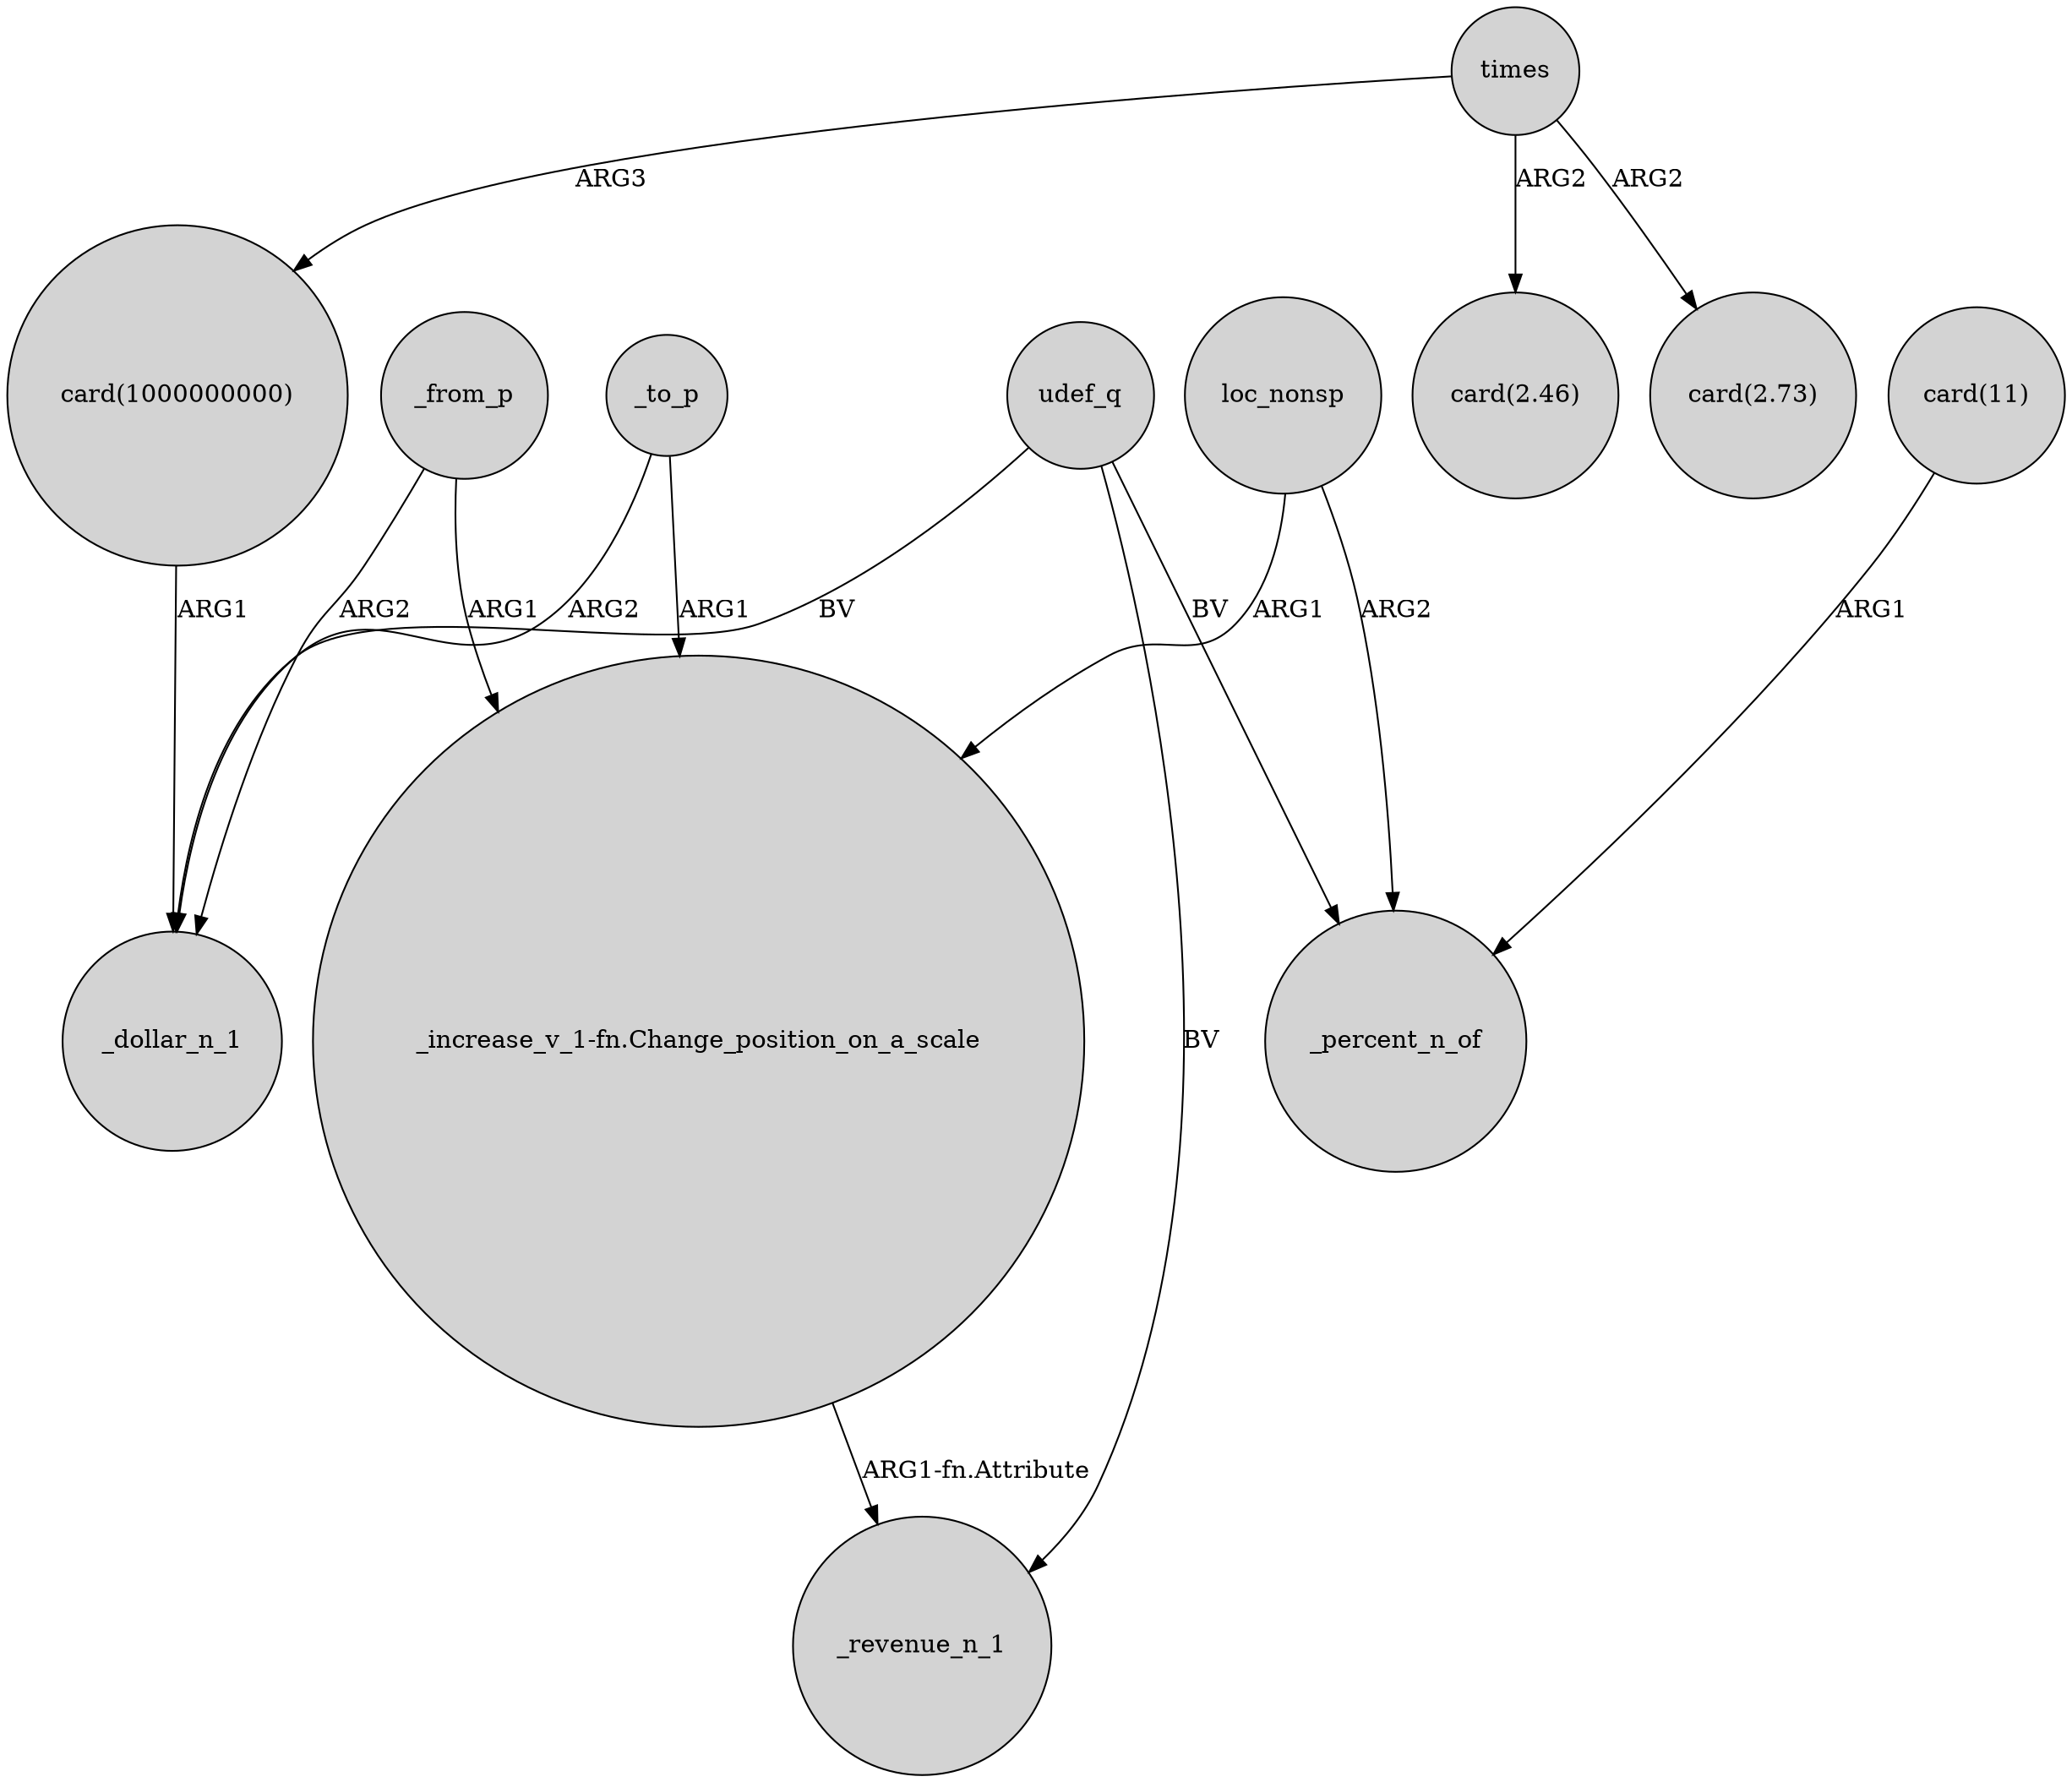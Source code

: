 digraph {
	node [shape=circle style=filled]
	_to_p -> "_increase_v_1-fn.Change_position_on_a_scale" [label=ARG1]
	"card(1000000000)" -> _dollar_n_1 [label=ARG1]
	udef_q -> _percent_n_of [label=BV]
	times -> "card(2.46)" [label=ARG2]
	_to_p -> _dollar_n_1 [label=ARG2]
	times -> "card(1000000000)" [label=ARG3]
	"_increase_v_1-fn.Change_position_on_a_scale" -> _revenue_n_1 [label="ARG1-fn.Attribute"]
	"card(11)" -> _percent_n_of [label=ARG1]
	_from_p -> "_increase_v_1-fn.Change_position_on_a_scale" [label=ARG1]
	udef_q -> _dollar_n_1 [label=BV]
	udef_q -> _revenue_n_1 [label=BV]
	loc_nonsp -> "_increase_v_1-fn.Change_position_on_a_scale" [label=ARG1]
	_from_p -> _dollar_n_1 [label=ARG2]
	times -> "card(2.73)" [label=ARG2]
	loc_nonsp -> _percent_n_of [label=ARG2]
}
